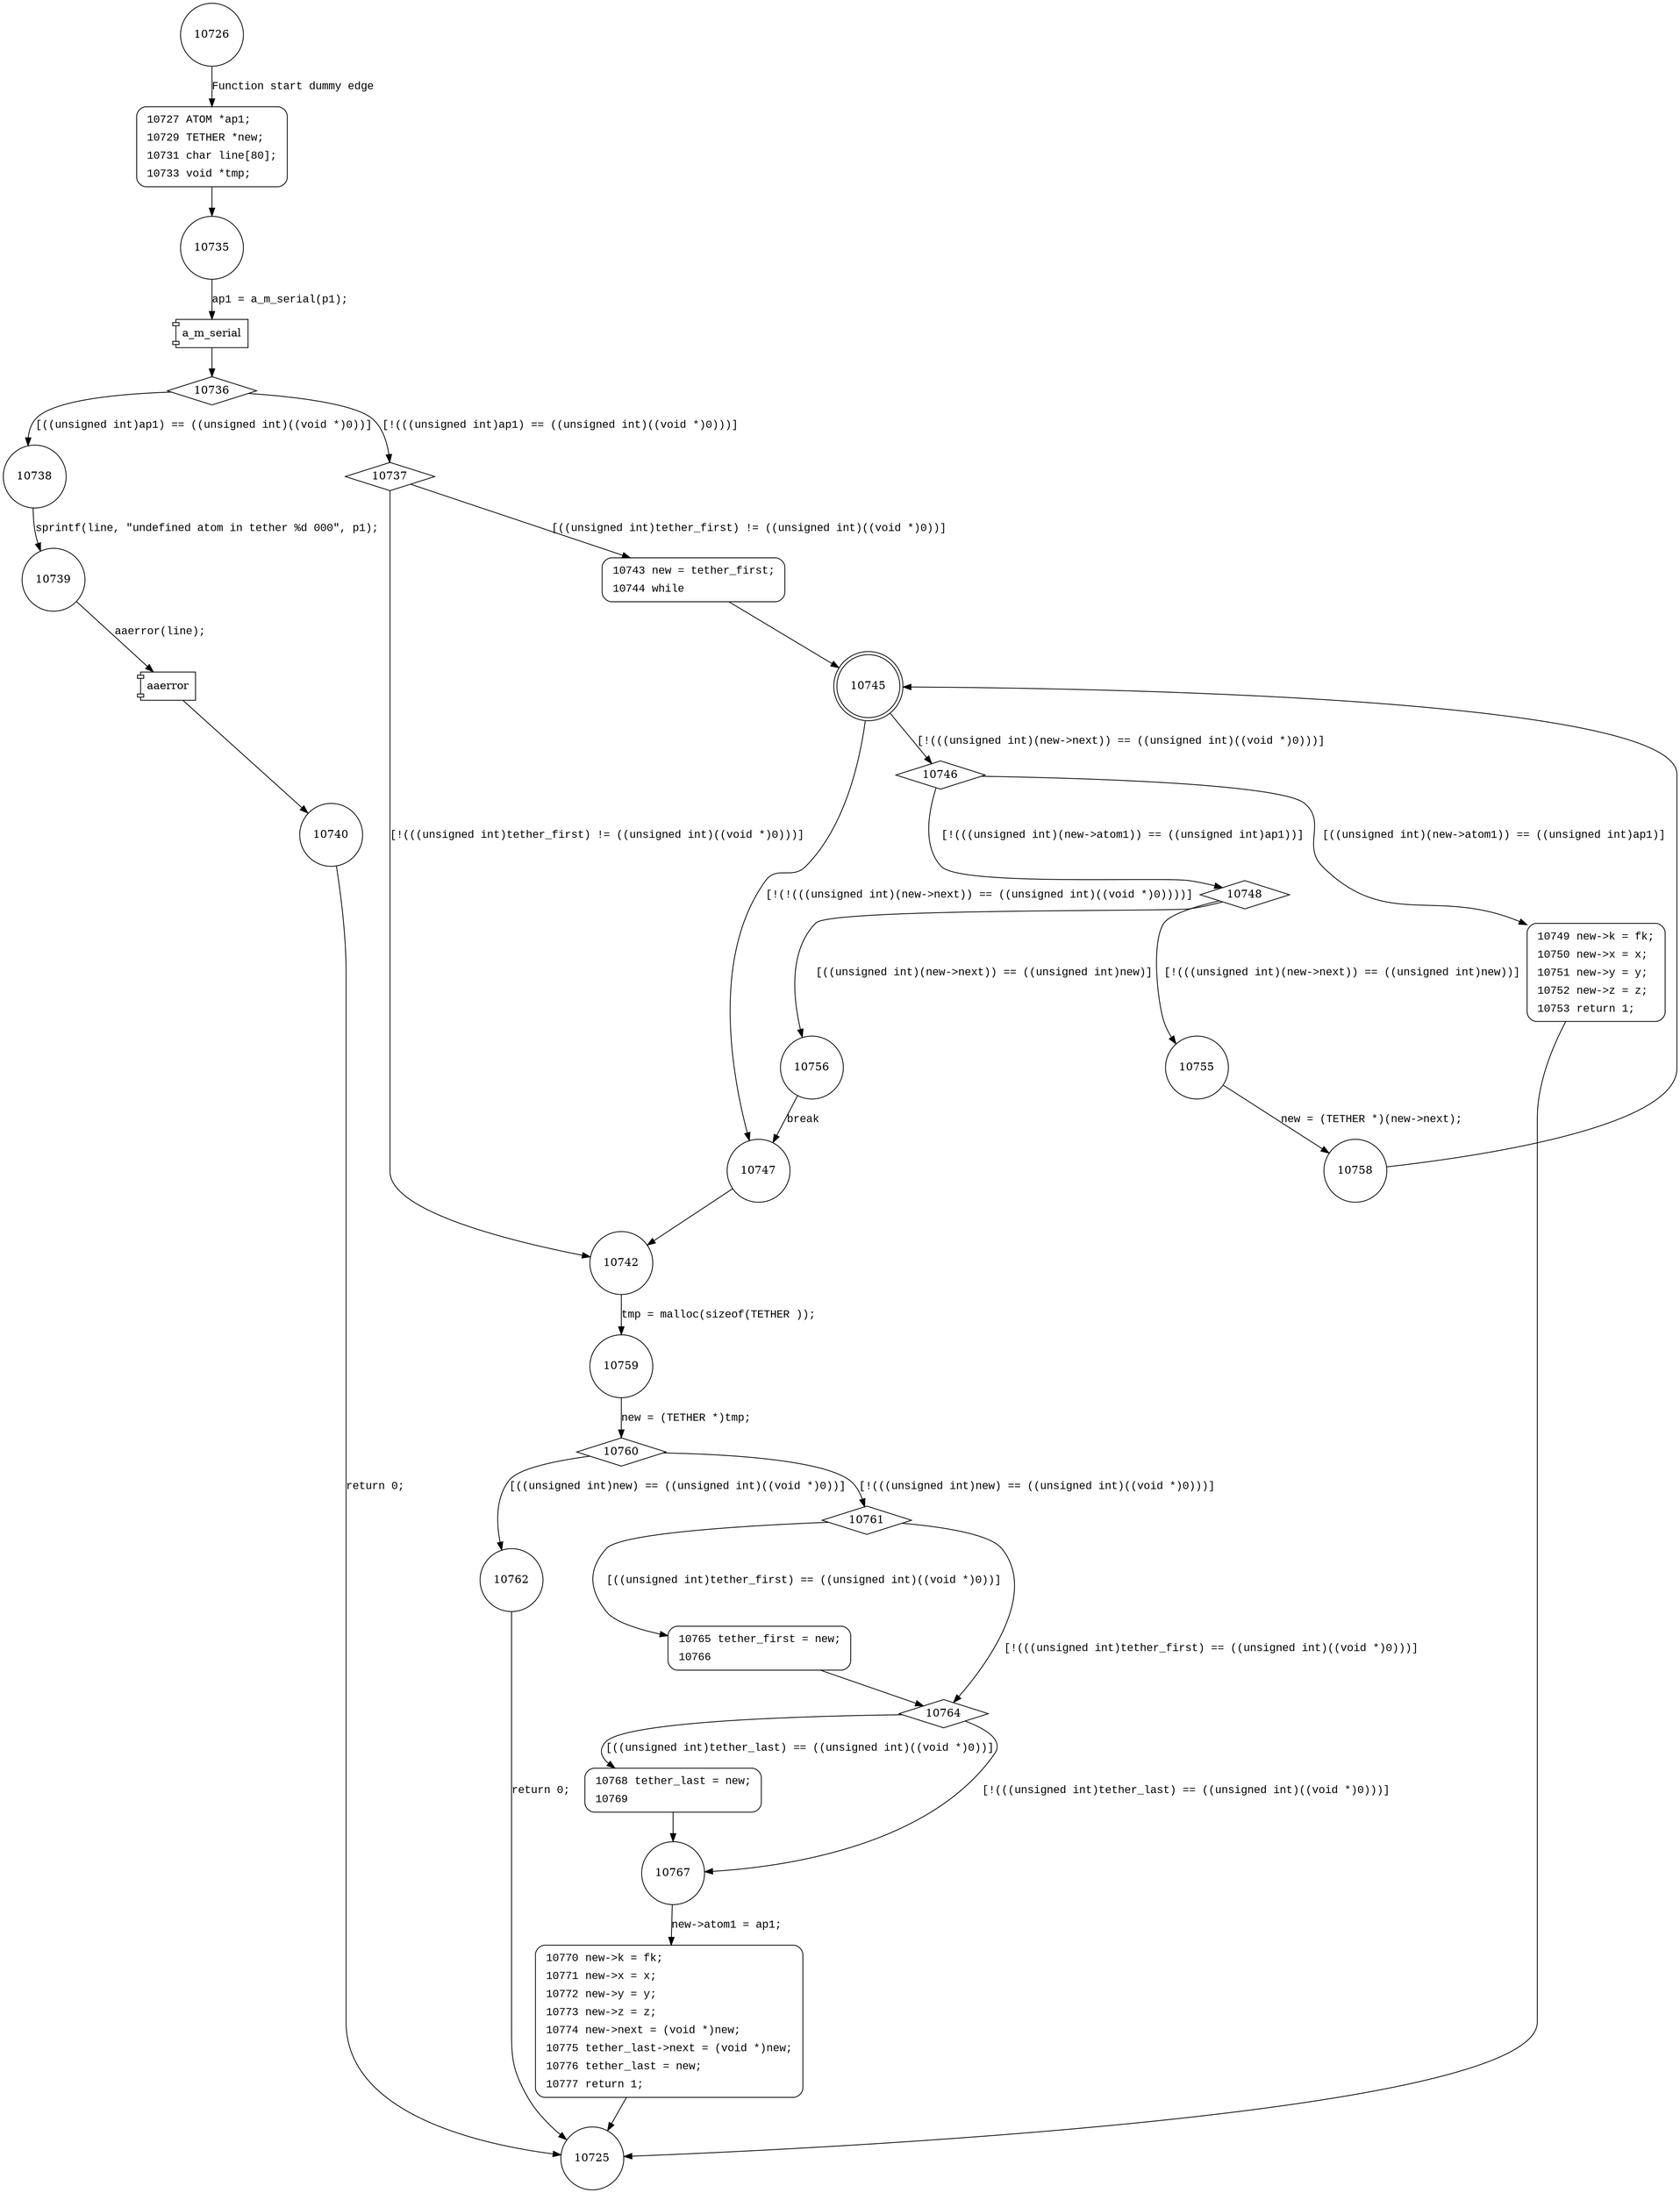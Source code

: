 digraph tether {
10726 [shape="circle"]
10727 [shape="circle"]
10735 [shape="circle"]
10736 [shape="diamond"]
10737 [shape="diamond"]
10738 [shape="circle"]
10739 [shape="circle"]
10740 [shape="circle"]
10742 [shape="circle"]
10743 [shape="circle"]
10745 [shape="doublecircle"]
10747 [shape="circle"]
10746 [shape="diamond"]
10748 [shape="diamond"]
10749 [shape="circle"]
10755 [shape="circle"]
10756 [shape="circle"]
10759 [shape="circle"]
10760 [shape="diamond"]
10761 [shape="diamond"]
10762 [shape="circle"]
10764 [shape="diamond"]
10765 [shape="circle"]
10767 [shape="circle"]
10768 [shape="circle"]
10770 [shape="circle"]
10758 [shape="circle"]
10725 [shape="circle"]
10727 [style="filled,bold" penwidth="1" fillcolor="white" fontname="Courier New" shape="Mrecord" label=<<table border="0" cellborder="0" cellpadding="3" bgcolor="white"><tr><td align="right">10727</td><td align="left">ATOM *ap1;</td></tr><tr><td align="right">10729</td><td align="left">TETHER *new;</td></tr><tr><td align="right">10731</td><td align="left">char line[80];</td></tr><tr><td align="right">10733</td><td align="left">void *tmp;</td></tr></table>>]
10727 -> 10735[label=""]
10743 [style="filled,bold" penwidth="1" fillcolor="white" fontname="Courier New" shape="Mrecord" label=<<table border="0" cellborder="0" cellpadding="3" bgcolor="white"><tr><td align="right">10743</td><td align="left">new = tether_first;</td></tr><tr><td align="right">10744</td><td align="left">while</td></tr></table>>]
10743 -> 10745[label=""]
10749 [style="filled,bold" penwidth="1" fillcolor="white" fontname="Courier New" shape="Mrecord" label=<<table border="0" cellborder="0" cellpadding="3" bgcolor="white"><tr><td align="right">10749</td><td align="left">new-&gt;k = fk;</td></tr><tr><td align="right">10750</td><td align="left">new-&gt;x = x;</td></tr><tr><td align="right">10751</td><td align="left">new-&gt;y = y;</td></tr><tr><td align="right">10752</td><td align="left">new-&gt;z = z;</td></tr><tr><td align="right">10753</td><td align="left">return 1;</td></tr></table>>]
10749 -> 10725[label=""]
10765 [style="filled,bold" penwidth="1" fillcolor="white" fontname="Courier New" shape="Mrecord" label=<<table border="0" cellborder="0" cellpadding="3" bgcolor="white"><tr><td align="right">10765</td><td align="left">tether_first = new;</td></tr><tr><td align="right">10766</td><td align="left"></td></tr></table>>]
10765 -> 10764[label=""]
10768 [style="filled,bold" penwidth="1" fillcolor="white" fontname="Courier New" shape="Mrecord" label=<<table border="0" cellborder="0" cellpadding="3" bgcolor="white"><tr><td align="right">10768</td><td align="left">tether_last = new;</td></tr><tr><td align="right">10769</td><td align="left"></td></tr></table>>]
10768 -> 10767[label=""]
10770 [style="filled,bold" penwidth="1" fillcolor="white" fontname="Courier New" shape="Mrecord" label=<<table border="0" cellborder="0" cellpadding="3" bgcolor="white"><tr><td align="right">10770</td><td align="left">new-&gt;k = fk;</td></tr><tr><td align="right">10771</td><td align="left">new-&gt;x = x;</td></tr><tr><td align="right">10772</td><td align="left">new-&gt;y = y;</td></tr><tr><td align="right">10773</td><td align="left">new-&gt;z = z;</td></tr><tr><td align="right">10774</td><td align="left">new-&gt;next = (void *)new;</td></tr><tr><td align="right">10775</td><td align="left">tether_last-&gt;next = (void *)new;</td></tr><tr><td align="right">10776</td><td align="left">tether_last = new;</td></tr><tr><td align="right">10777</td><td align="left">return 1;</td></tr></table>>]
10770 -> 10725[label=""]
10726 -> 10727 [label="Function start dummy edge" fontname="Courier New"]
100438 [shape="component" label="a_m_serial"]
10735 -> 100438 [label="ap1 = a_m_serial(p1);" fontname="Courier New"]
100438 -> 10736 [label="" fontname="Courier New"]
10736 -> 10737 [label="[!(((unsigned int)ap1) == ((unsigned int)((void *)0)))]" fontname="Courier New"]
10736 -> 10738 [label="[((unsigned int)ap1) == ((unsigned int)((void *)0))]" fontname="Courier New"]
100439 [shape="component" label="aaerror"]
10739 -> 100439 [label="aaerror(line);" fontname="Courier New"]
100439 -> 10740 [label="" fontname="Courier New"]
10737 -> 10742 [label="[!(((unsigned int)tether_first) != ((unsigned int)((void *)0)))]" fontname="Courier New"]
10737 -> 10743 [label="[((unsigned int)tether_first) != ((unsigned int)((void *)0))]" fontname="Courier New"]
10745 -> 10747 [label="[!(!(((unsigned int)(new->next)) == ((unsigned int)((void *)0))))]" fontname="Courier New"]
10745 -> 10746 [label="[!(((unsigned int)(new->next)) == ((unsigned int)((void *)0)))]" fontname="Courier New"]
10746 -> 10748 [label="[!(((unsigned int)(new->atom1)) == ((unsigned int)ap1))]" fontname="Courier New"]
10746 -> 10749 [label="[((unsigned int)(new->atom1)) == ((unsigned int)ap1)]" fontname="Courier New"]
10748 -> 10755 [label="[!(((unsigned int)(new->next)) == ((unsigned int)new))]" fontname="Courier New"]
10748 -> 10756 [label="[((unsigned int)(new->next)) == ((unsigned int)new)]" fontname="Courier New"]
10747 -> 10742 [label="" fontname="Courier New"]
10742 -> 10759 [label="tmp = malloc(sizeof(TETHER ));" fontname="Courier New"]
10760 -> 10761 [label="[!(((unsigned int)new) == ((unsigned int)((void *)0)))]" fontname="Courier New"]
10760 -> 10762 [label="[((unsigned int)new) == ((unsigned int)((void *)0))]" fontname="Courier New"]
10761 -> 10764 [label="[!(((unsigned int)tether_first) == ((unsigned int)((void *)0)))]" fontname="Courier New"]
10761 -> 10765 [label="[((unsigned int)tether_first) == ((unsigned int)((void *)0))]" fontname="Courier New"]
10764 -> 10767 [label="[!(((unsigned int)tether_last) == ((unsigned int)((void *)0)))]" fontname="Courier New"]
10764 -> 10768 [label="[((unsigned int)tether_last) == ((unsigned int)((void *)0))]" fontname="Courier New"]
10767 -> 10770 [label="new->atom1 = ap1;" fontname="Courier New"]
10755 -> 10758 [label="new = (TETHER *)(new->next);" fontname="Courier New"]
10738 -> 10739 [label="sprintf(line, \"undefined atom in tether %d \000\", p1);" fontname="Courier New"]
10740 -> 10725 [label="return 0;" fontname="Courier New"]
10756 -> 10747 [label="break" fontname="Courier New"]
10759 -> 10760 [label="new = (TETHER *)tmp;" fontname="Courier New"]
10762 -> 10725 [label="return 0;" fontname="Courier New"]
10758 -> 10745 [label="" fontname="Courier New"]
}